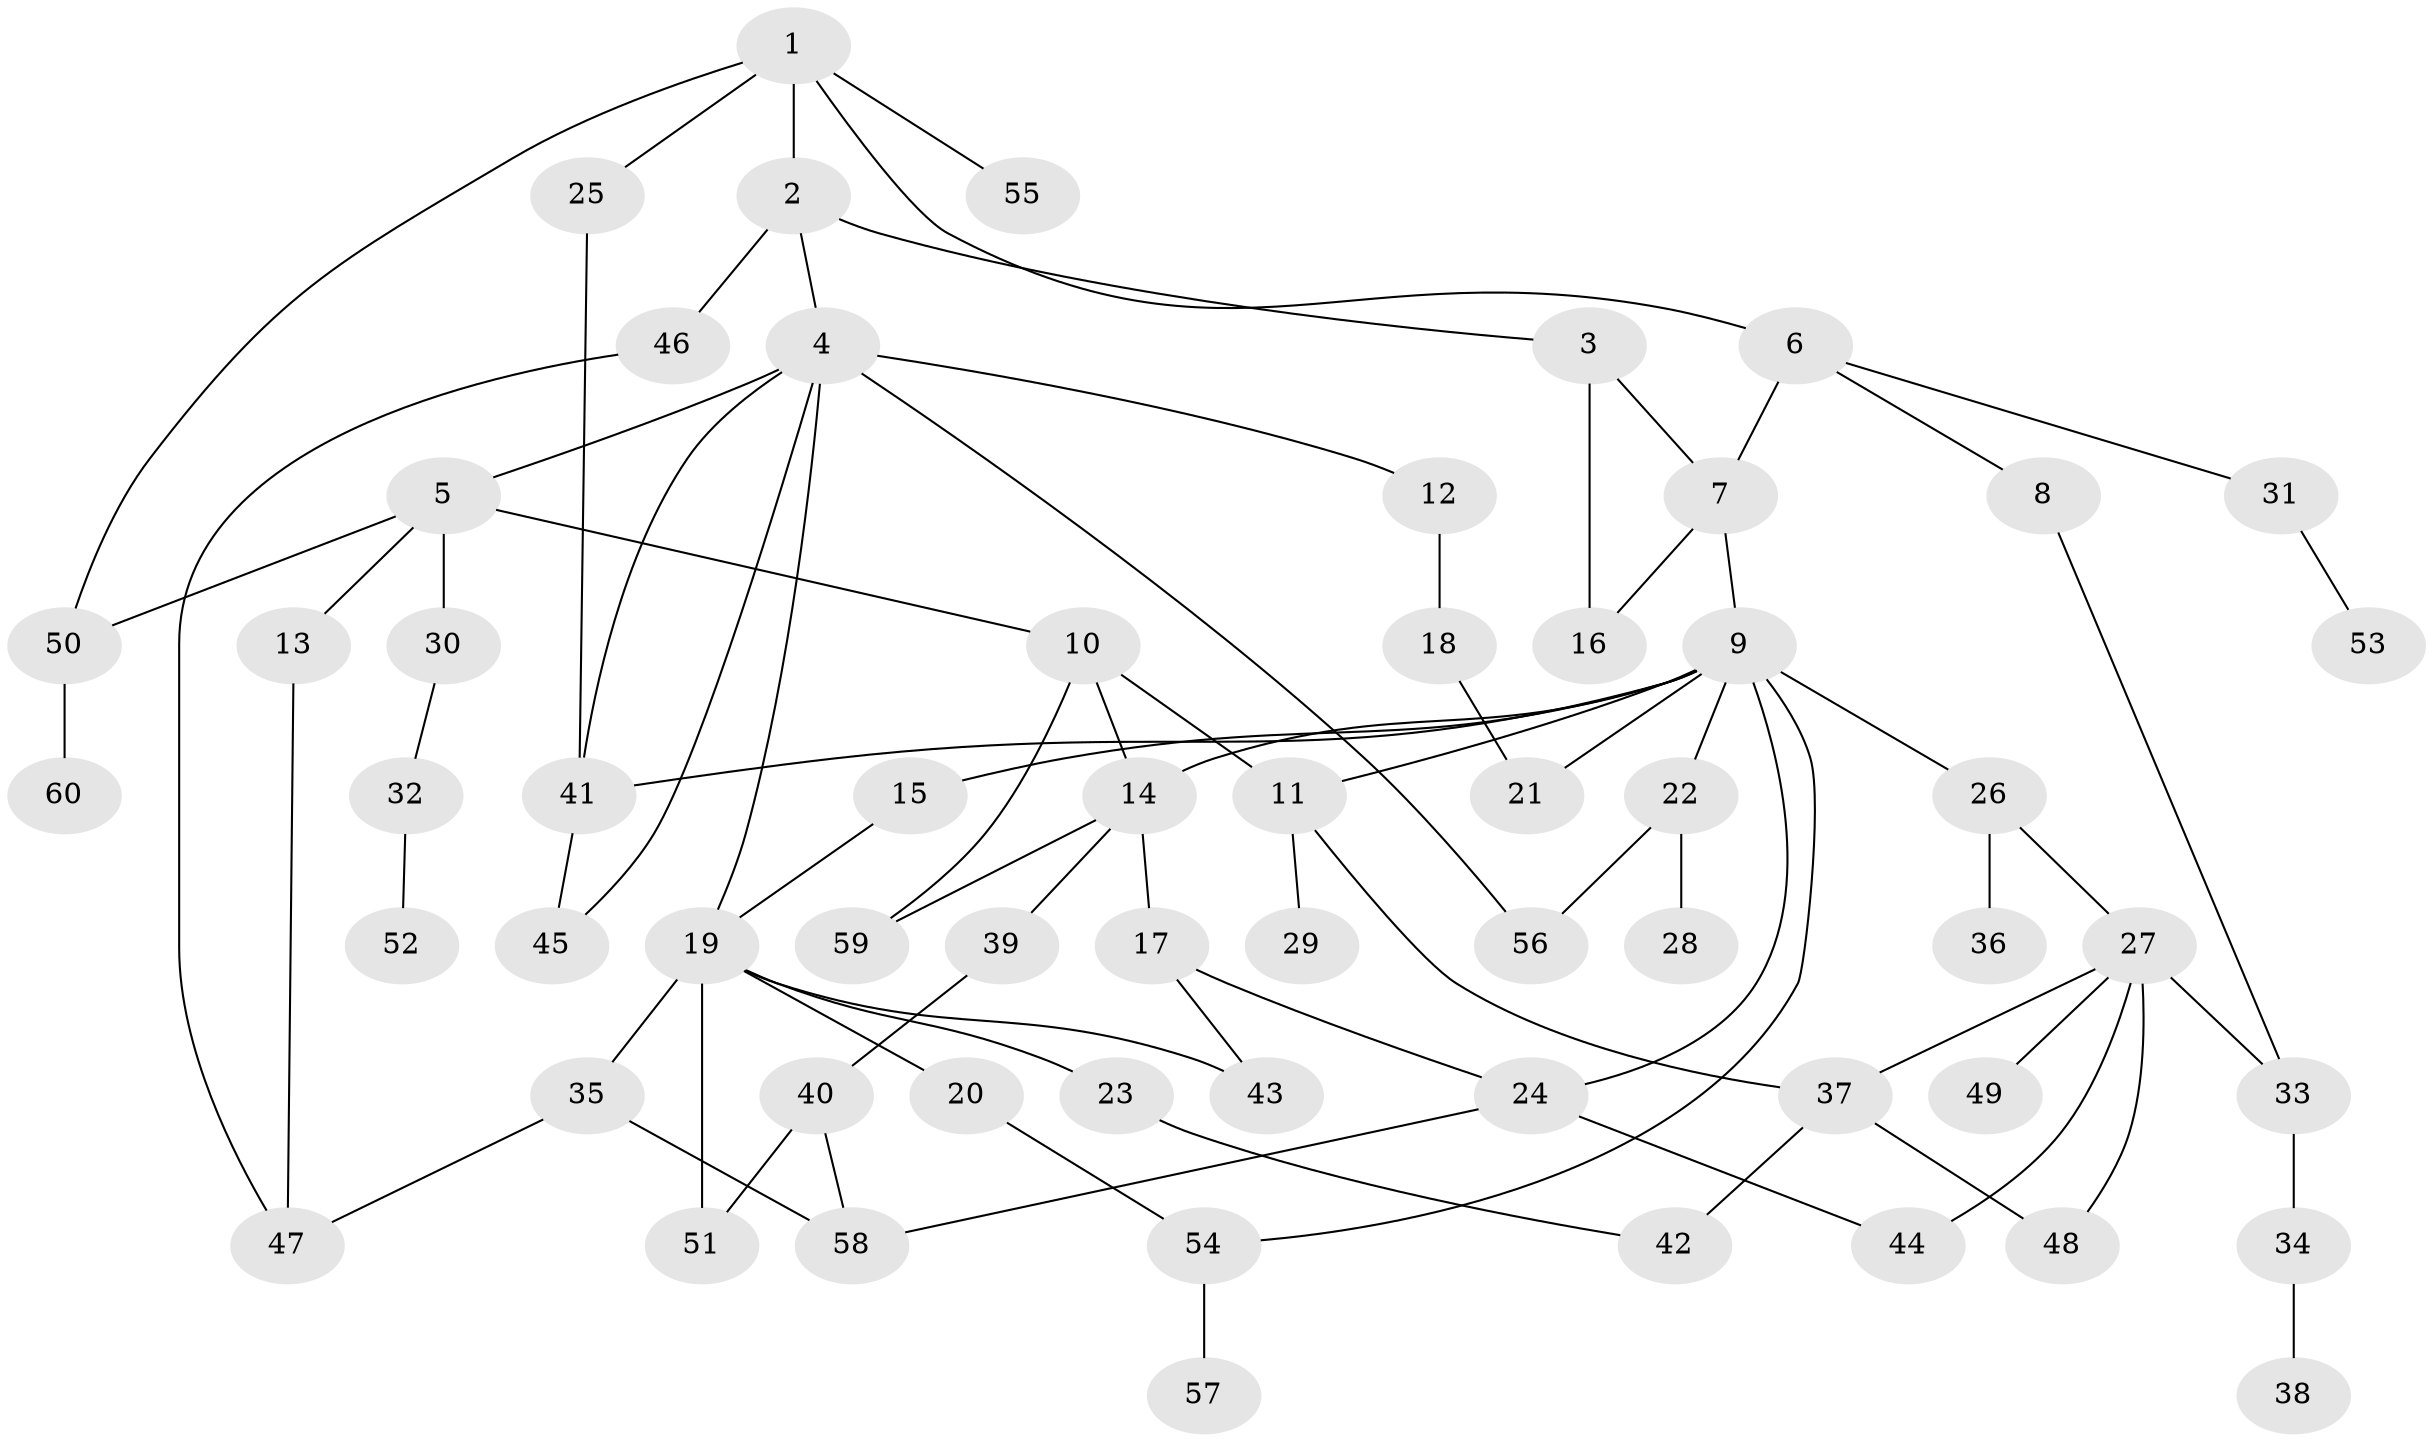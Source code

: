 // Generated by graph-tools (version 1.1) at 2025/25/03/09/25 03:25:27]
// undirected, 60 vertices, 84 edges
graph export_dot {
graph [start="1"]
  node [color=gray90,style=filled];
  1;
  2;
  3;
  4;
  5;
  6;
  7;
  8;
  9;
  10;
  11;
  12;
  13;
  14;
  15;
  16;
  17;
  18;
  19;
  20;
  21;
  22;
  23;
  24;
  25;
  26;
  27;
  28;
  29;
  30;
  31;
  32;
  33;
  34;
  35;
  36;
  37;
  38;
  39;
  40;
  41;
  42;
  43;
  44;
  45;
  46;
  47;
  48;
  49;
  50;
  51;
  52;
  53;
  54;
  55;
  56;
  57;
  58;
  59;
  60;
  1 -- 2;
  1 -- 6;
  1 -- 25;
  1 -- 55;
  1 -- 50;
  2 -- 3;
  2 -- 4;
  2 -- 46;
  3 -- 16;
  3 -- 7;
  4 -- 5;
  4 -- 12;
  4 -- 45;
  4 -- 56;
  4 -- 19;
  4 -- 41;
  5 -- 10;
  5 -- 13;
  5 -- 30;
  5 -- 50;
  6 -- 7;
  6 -- 8;
  6 -- 31;
  7 -- 9;
  7 -- 16;
  8 -- 33;
  9 -- 11;
  9 -- 15;
  9 -- 21;
  9 -- 22;
  9 -- 24;
  9 -- 26;
  9 -- 41;
  9 -- 54;
  9 -- 14;
  10 -- 14;
  10 -- 59;
  10 -- 11;
  11 -- 29;
  11 -- 37;
  12 -- 18;
  13 -- 47;
  14 -- 17;
  14 -- 39;
  14 -- 59;
  15 -- 19;
  17 -- 43;
  17 -- 24;
  18 -- 21;
  19 -- 20;
  19 -- 23;
  19 -- 35;
  19 -- 43;
  19 -- 51;
  20 -- 54;
  22 -- 28;
  22 -- 56;
  23 -- 42;
  24 -- 58;
  24 -- 44;
  25 -- 41;
  26 -- 27;
  26 -- 36;
  27 -- 44;
  27 -- 48;
  27 -- 49;
  27 -- 33;
  27 -- 37;
  30 -- 32;
  31 -- 53;
  32 -- 52;
  33 -- 34;
  34 -- 38;
  35 -- 47;
  35 -- 58;
  37 -- 42;
  37 -- 48;
  39 -- 40;
  40 -- 58;
  40 -- 51;
  41 -- 45;
  46 -- 47;
  50 -- 60;
  54 -- 57;
}
